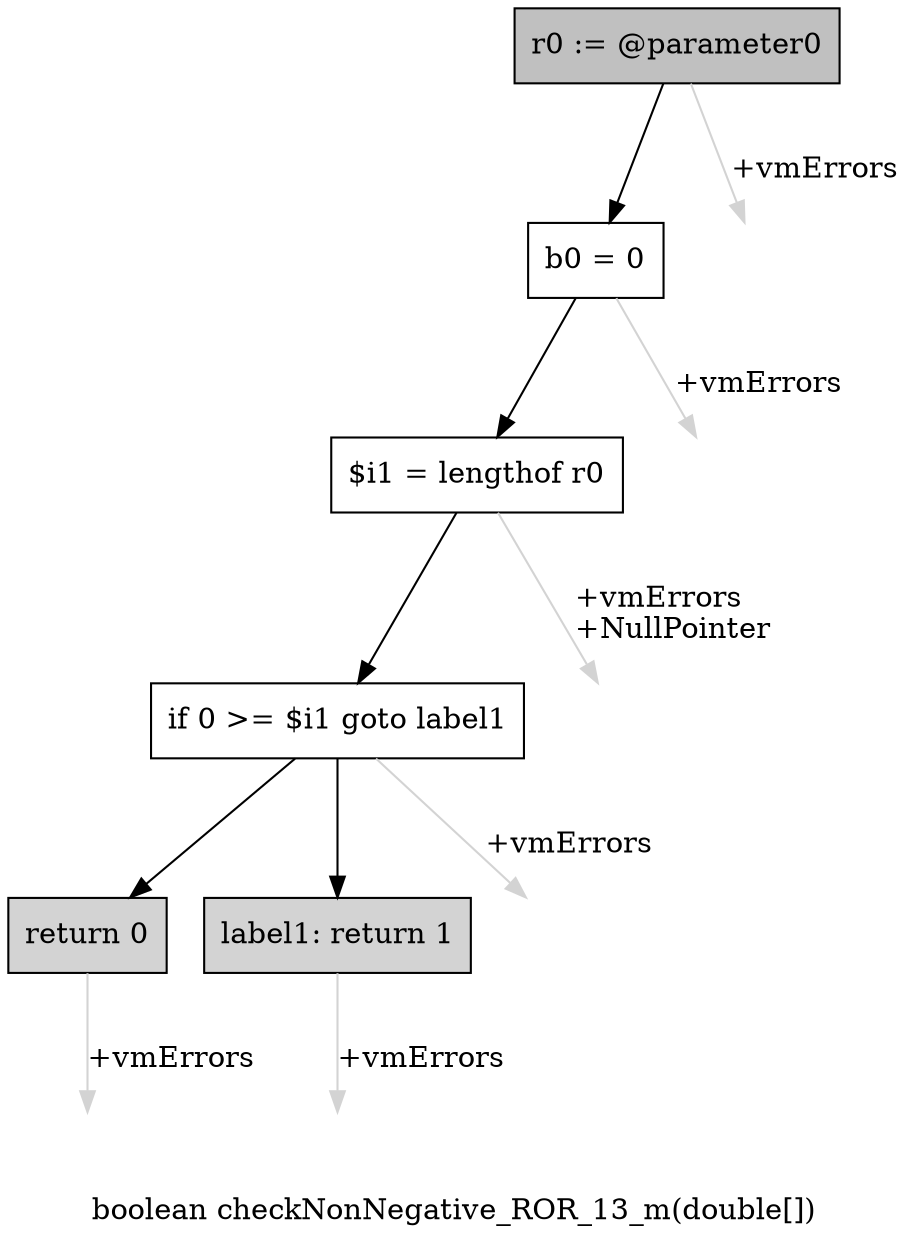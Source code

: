 digraph "boolean checkNonNegative_ROR_13_m(double[])" {
    label="boolean checkNonNegative_ROR_13_m(double[])";
    node [shape=box];
    "0" [style=filled,fillcolor=gray,label="r0 := @parameter0",];
    "1" [label="b0 = 0",];
    "0"->"1" [color=black,];
    "6" [style=invis,label="Esc",];
    "0"->"6" [color=lightgray,label="\l+vmErrors",];
    "2" [label="$i1 = lengthof r0",];
    "1"->"2" [color=black,];
    "7" [style=invis,label="Esc",];
    "1"->"7" [color=lightgray,label="\l+vmErrors",];
    "3" [label="if 0 >= $i1 goto label1",];
    "2"->"3" [color=black,];
    "8" [style=invis,label="Esc",];
    "2"->"8" [color=lightgray,label="\l+vmErrors\l+NullPointer",];
    "4" [style=filled,fillcolor=lightgray,label="return 0",];
    "3"->"4" [color=black,];
    "5" [style=filled,fillcolor=lightgray,label="label1: return 1",];
    "3"->"5" [color=black,];
    "9" [style=invis,label="Esc",];
    "3"->"9" [color=lightgray,label="\l+vmErrors",];
    "10" [style=invis,label="Esc",];
    "4"->"10" [color=lightgray,label="\l+vmErrors",];
    "11" [style=invis,label="Esc",];
    "5"->"11" [color=lightgray,label="\l+vmErrors",];
}
